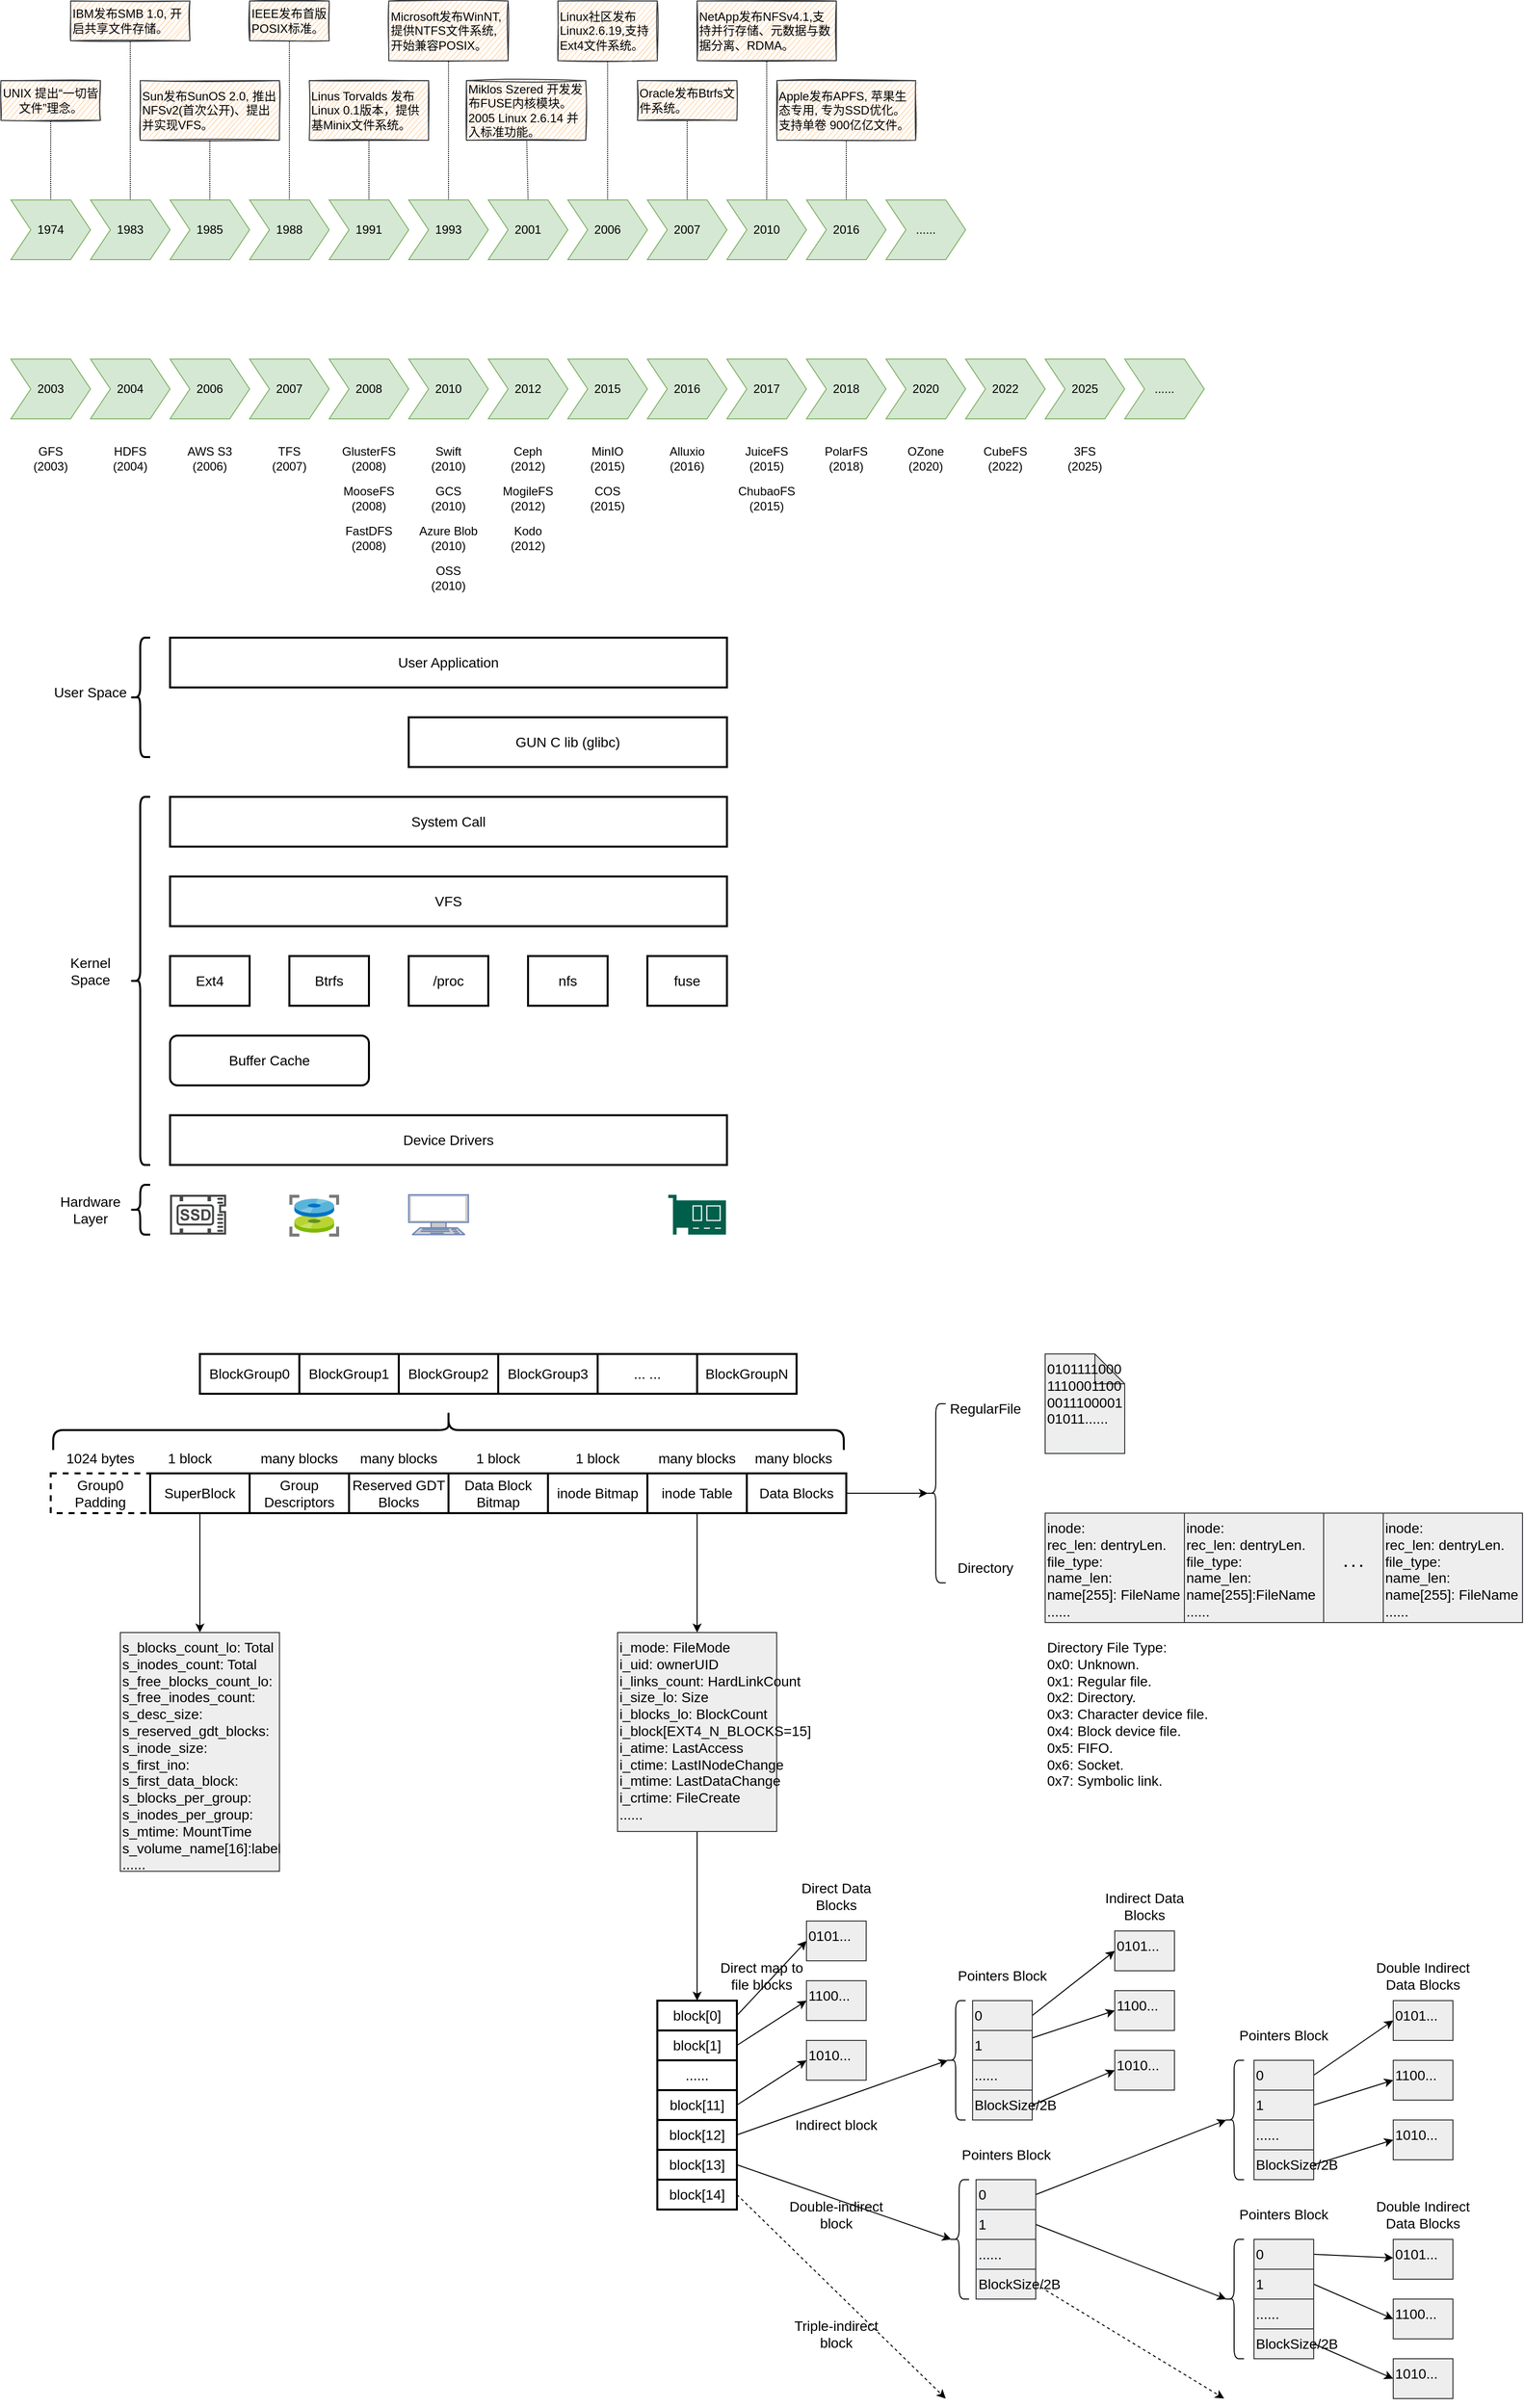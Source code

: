 <mxfile version="15.8.7" type="device"><diagram id="xLZwLdsmPBUu1lq8V1ux" name="Page-1"><mxGraphModel dx="1661" dy="1737" grid="1" gridSize="10" guides="1" tooltips="1" connect="1" arrows="1" fold="1" page="1" pageScale="1" pageWidth="827" pageHeight="1169" math="0" shadow="0"><root><mxCell id="0"/><mxCell id="1" parent="0"/><mxCell id="uOI6TBiiWPIxspWyjKTz-1" value="2003" style="shape=step;perimeter=stepPerimeter;whiteSpace=wrap;html=1;fixedSize=1;fillColor=#d5e8d4;strokeColor=#82b366;" vertex="1" parent="1"><mxGeometry y="280" width="80" height="60" as="geometry"/></mxCell><mxCell id="uOI6TBiiWPIxspWyjKTz-5" value="2004" style="shape=step;perimeter=stepPerimeter;whiteSpace=wrap;html=1;fixedSize=1;fillColor=#d5e8d4;strokeColor=#82b366;" vertex="1" parent="1"><mxGeometry x="80" y="280" width="80" height="60" as="geometry"/></mxCell><mxCell id="uOI6TBiiWPIxspWyjKTz-6" value="2007" style="shape=step;perimeter=stepPerimeter;whiteSpace=wrap;html=1;fixedSize=1;fillColor=#d5e8d4;strokeColor=#82b366;" vertex="1" parent="1"><mxGeometry x="240" y="280" width="80" height="60" as="geometry"/></mxCell><mxCell id="uOI6TBiiWPIxspWyjKTz-7" value="2008" style="shape=step;perimeter=stepPerimeter;whiteSpace=wrap;html=1;fixedSize=1;fillColor=#d5e8d4;strokeColor=#82b366;" vertex="1" parent="1"><mxGeometry x="320" y="280" width="80" height="60" as="geometry"/></mxCell><mxCell id="uOI6TBiiWPIxspWyjKTz-8" value="2010" style="shape=step;perimeter=stepPerimeter;whiteSpace=wrap;html=1;fixedSize=1;fillColor=#d5e8d4;strokeColor=#82b366;" vertex="1" parent="1"><mxGeometry x="400" y="280" width="80" height="60" as="geometry"/></mxCell><mxCell id="uOI6TBiiWPIxspWyjKTz-9" value="2012" style="shape=step;perimeter=stepPerimeter;whiteSpace=wrap;html=1;fixedSize=1;fillColor=#d5e8d4;strokeColor=#82b366;" vertex="1" parent="1"><mxGeometry x="480" y="280" width="80" height="60" as="geometry"/></mxCell><mxCell id="uOI6TBiiWPIxspWyjKTz-10" value="2015" style="shape=step;perimeter=stepPerimeter;whiteSpace=wrap;html=1;fixedSize=1;fillColor=#d5e8d4;strokeColor=#82b366;" vertex="1" parent="1"><mxGeometry x="560" y="280" width="80" height="60" as="geometry"/></mxCell><mxCell id="uOI6TBiiWPIxspWyjKTz-11" value="2017" style="shape=step;perimeter=stepPerimeter;whiteSpace=wrap;html=1;fixedSize=1;fillColor=#d5e8d4;strokeColor=#82b366;" vertex="1" parent="1"><mxGeometry x="720" y="280" width="80" height="60" as="geometry"/></mxCell><mxCell id="uOI6TBiiWPIxspWyjKTz-12" value="2018" style="shape=step;perimeter=stepPerimeter;whiteSpace=wrap;html=1;fixedSize=1;fillColor=#d5e8d4;strokeColor=#82b366;" vertex="1" parent="1"><mxGeometry x="800" y="280" width="80" height="60" as="geometry"/></mxCell><mxCell id="uOI6TBiiWPIxspWyjKTz-13" value="2020" style="shape=step;perimeter=stepPerimeter;whiteSpace=wrap;html=1;fixedSize=1;fillColor=#d5e8d4;strokeColor=#82b366;" vertex="1" parent="1"><mxGeometry x="880" y="280" width="80" height="60" as="geometry"/></mxCell><mxCell id="uOI6TBiiWPIxspWyjKTz-14" value="2025" style="shape=step;perimeter=stepPerimeter;whiteSpace=wrap;html=1;fixedSize=1;fillColor=#d5e8d4;strokeColor=#82b366;" vertex="1" parent="1"><mxGeometry x="1040" y="280" width="80" height="60" as="geometry"/></mxCell><mxCell id="uOI6TBiiWPIxspWyjKTz-17" value="GFS&lt;br&gt;(2003)" style="text;html=1;strokeColor=none;fillColor=none;align=center;verticalAlign=middle;whiteSpace=wrap;rounded=0;" vertex="1" parent="1"><mxGeometry y="360" width="80" height="40" as="geometry"/></mxCell><mxCell id="uOI6TBiiWPIxspWyjKTz-18" value="3FS&lt;br&gt;(2025)" style="text;html=1;strokeColor=none;fillColor=none;align=center;verticalAlign=middle;whiteSpace=wrap;rounded=0;" vertex="1" parent="1"><mxGeometry x="1040" y="360" width="80" height="40" as="geometry"/></mxCell><mxCell id="uOI6TBiiWPIxspWyjKTz-19" value="HDFS&lt;br&gt;(2004)" style="text;html=1;strokeColor=none;fillColor=none;align=center;verticalAlign=middle;whiteSpace=wrap;rounded=0;" vertex="1" parent="1"><mxGeometry x="80" y="360" width="80" height="40" as="geometry"/></mxCell><mxCell id="uOI6TBiiWPIxspWyjKTz-20" value="TFS&lt;br&gt;(2007)" style="text;html=1;strokeColor=none;fillColor=none;align=center;verticalAlign=middle;whiteSpace=wrap;rounded=0;" vertex="1" parent="1"><mxGeometry x="240" y="360" width="80" height="40" as="geometry"/></mxCell><mxCell id="uOI6TBiiWPIxspWyjKTz-21" value="GlusterFS&lt;br&gt;(2008)" style="text;html=1;strokeColor=none;fillColor=none;align=center;verticalAlign=middle;whiteSpace=wrap;rounded=0;" vertex="1" parent="1"><mxGeometry x="320" y="360" width="80" height="40" as="geometry"/></mxCell><mxCell id="uOI6TBiiWPIxspWyjKTz-22" value="MooseFS&lt;br&gt;(2008)" style="text;html=1;strokeColor=none;fillColor=none;align=center;verticalAlign=middle;whiteSpace=wrap;rounded=0;" vertex="1" parent="1"><mxGeometry x="320" y="400" width="80" height="40" as="geometry"/></mxCell><mxCell id="uOI6TBiiWPIxspWyjKTz-23" value="FastDFS&lt;br&gt;(2008)" style="text;html=1;strokeColor=none;fillColor=none;align=center;verticalAlign=middle;whiteSpace=wrap;rounded=0;" vertex="1" parent="1"><mxGeometry x="320" y="440" width="80" height="40" as="geometry"/></mxCell><mxCell id="uOI6TBiiWPIxspWyjKTz-24" value="Swift&lt;br&gt;(2010)" style="text;html=1;strokeColor=none;fillColor=none;align=center;verticalAlign=middle;whiteSpace=wrap;rounded=0;" vertex="1" parent="1"><mxGeometry x="400" y="360" width="80" height="40" as="geometry"/></mxCell><mxCell id="uOI6TBiiWPIxspWyjKTz-25" value="Ceph&lt;br&gt;(2012)" style="text;html=1;strokeColor=none;fillColor=none;align=center;verticalAlign=middle;whiteSpace=wrap;rounded=0;labelBackgroundColor=default;" vertex="1" parent="1"><mxGeometry x="480" y="360" width="80" height="40" as="geometry"/></mxCell><mxCell id="uOI6TBiiWPIxspWyjKTz-26" value="MogileFS&lt;br&gt;(2012)" style="text;html=1;strokeColor=none;fillColor=none;align=center;verticalAlign=middle;whiteSpace=wrap;rounded=0;" vertex="1" parent="1"><mxGeometry x="480" y="400" width="80" height="40" as="geometry"/></mxCell><mxCell id="uOI6TBiiWPIxspWyjKTz-27" value="MinIO&lt;br&gt;(2015)" style="text;html=1;strokeColor=none;fillColor=none;align=center;verticalAlign=middle;whiteSpace=wrap;rounded=0;" vertex="1" parent="1"><mxGeometry x="560" y="360" width="80" height="40" as="geometry"/></mxCell><mxCell id="uOI6TBiiWPIxspWyjKTz-28" value="JuiceFS&lt;br&gt;(2015)" style="text;html=1;strokeColor=none;fillColor=none;align=center;verticalAlign=middle;whiteSpace=wrap;rounded=0;" vertex="1" parent="1"><mxGeometry x="720" y="360" width="80" height="40" as="geometry"/></mxCell><mxCell id="uOI6TBiiWPIxspWyjKTz-29" value="ChubaoFS&lt;br&gt;(2015)" style="text;html=1;strokeColor=none;fillColor=none;align=center;verticalAlign=middle;whiteSpace=wrap;rounded=0;" vertex="1" parent="1"><mxGeometry x="720" y="400" width="80" height="40" as="geometry"/></mxCell><mxCell id="uOI6TBiiWPIxspWyjKTz-30" value="PolarFS&lt;br&gt;(2018)" style="text;html=1;strokeColor=none;fillColor=none;align=center;verticalAlign=middle;whiteSpace=wrap;rounded=0;" vertex="1" parent="1"><mxGeometry x="800" y="360" width="80" height="40" as="geometry"/></mxCell><mxCell id="uOI6TBiiWPIxspWyjKTz-31" value="OZone&lt;br&gt;(2020)" style="text;html=1;strokeColor=none;fillColor=none;align=center;verticalAlign=middle;whiteSpace=wrap;rounded=0;" vertex="1" parent="1"><mxGeometry x="880" y="360" width="80" height="40" as="geometry"/></mxCell><mxCell id="uOI6TBiiWPIxspWyjKTz-32" value="2006" style="shape=step;perimeter=stepPerimeter;whiteSpace=wrap;html=1;fixedSize=1;fillColor=#d5e8d4;strokeColor=#82b366;" vertex="1" parent="1"><mxGeometry x="160" y="280" width="80" height="60" as="geometry"/></mxCell><mxCell id="uOI6TBiiWPIxspWyjKTz-33" value="AWS S3&lt;br&gt;(2006)" style="text;html=1;strokeColor=none;fillColor=none;align=center;verticalAlign=middle;whiteSpace=wrap;rounded=0;" vertex="1" parent="1"><mxGeometry x="160" y="360" width="80" height="40" as="geometry"/></mxCell><mxCell id="uOI6TBiiWPIxspWyjKTz-34" value="GCS&lt;br&gt;(2010)" style="text;html=1;strokeColor=none;fillColor=none;align=center;verticalAlign=middle;whiteSpace=wrap;rounded=0;" vertex="1" parent="1"><mxGeometry x="400" y="400" width="80" height="40" as="geometry"/></mxCell><mxCell id="uOI6TBiiWPIxspWyjKTz-35" value="2016" style="shape=step;perimeter=stepPerimeter;whiteSpace=wrap;html=1;fixedSize=1;fillColor=#d5e8d4;strokeColor=#82b366;" vertex="1" parent="1"><mxGeometry x="640" y="280" width="80" height="60" as="geometry"/></mxCell><mxCell id="uOI6TBiiWPIxspWyjKTz-36" value="Alluxio&lt;br&gt;(2016)" style="text;html=1;strokeColor=none;fillColor=none;align=center;verticalAlign=middle;whiteSpace=wrap;rounded=0;" vertex="1" parent="1"><mxGeometry x="640" y="360" width="80" height="40" as="geometry"/></mxCell><mxCell id="uOI6TBiiWPIxspWyjKTz-37" value="Azure Blob&lt;br&gt;(2010)" style="text;html=1;strokeColor=none;fillColor=none;align=center;verticalAlign=middle;whiteSpace=wrap;rounded=0;" vertex="1" parent="1"><mxGeometry x="400" y="440" width="80" height="40" as="geometry"/></mxCell><mxCell id="uOI6TBiiWPIxspWyjKTz-38" value="COS&lt;br&gt;(2015)" style="text;html=1;strokeColor=none;fillColor=none;align=center;verticalAlign=middle;whiteSpace=wrap;rounded=0;" vertex="1" parent="1"><mxGeometry x="560" y="400" width="80" height="40" as="geometry"/></mxCell><mxCell id="uOI6TBiiWPIxspWyjKTz-39" value="Kodo&lt;br&gt;(2012)" style="text;html=1;strokeColor=none;fillColor=none;align=center;verticalAlign=middle;whiteSpace=wrap;rounded=0;labelBackgroundColor=default;" vertex="1" parent="1"><mxGeometry x="480" y="440" width="80" height="40" as="geometry"/></mxCell><mxCell id="uOI6TBiiWPIxspWyjKTz-248" style="edgeStyle=none;rounded=0;orthogonalLoop=1;jettySize=auto;html=1;exitX=0.5;exitY=0;exitDx=0;exitDy=0;entryX=0.5;entryY=1;entryDx=0;entryDy=0;dashed=1;dashPattern=1 1;fontSize=14;endArrow=none;endFill=0;" edge="1" parent="1" source="uOI6TBiiWPIxspWyjKTz-40" target="uOI6TBiiWPIxspWyjKTz-41"><mxGeometry relative="1" as="geometry"/></mxCell><mxCell id="uOI6TBiiWPIxspWyjKTz-40" value="1974" style="shape=step;perimeter=stepPerimeter;whiteSpace=wrap;html=1;fixedSize=1;fillColor=#d5e8d4;strokeColor=#82b366;" vertex="1" parent="1"><mxGeometry y="120" width="80" height="60" as="geometry"/></mxCell><mxCell id="uOI6TBiiWPIxspWyjKTz-41" value="UNIX 提出“一切皆文件”理念。" style="text;html=1;strokeColor=#36393d;fillColor=#ffcc99;align=center;verticalAlign=middle;whiteSpace=wrap;rounded=0;sketch=1;" vertex="1" parent="1"><mxGeometry x="-10" width="100" height="40" as="geometry"/></mxCell><mxCell id="uOI6TBiiWPIxspWyjKTz-253" style="edgeStyle=none;rounded=0;orthogonalLoop=1;jettySize=auto;html=1;exitX=0.5;exitY=0;exitDx=0;exitDy=0;entryX=0.5;entryY=1;entryDx=0;entryDy=0;dashed=1;dashPattern=1 1;fontSize=14;endArrow=none;endFill=0;" edge="1" parent="1" source="uOI6TBiiWPIxspWyjKTz-42" target="uOI6TBiiWPIxspWyjKTz-252"><mxGeometry relative="1" as="geometry"/></mxCell><mxCell id="uOI6TBiiWPIxspWyjKTz-42" value="1988" style="shape=step;perimeter=stepPerimeter;whiteSpace=wrap;html=1;fixedSize=1;fillColor=#d5e8d4;strokeColor=#82b366;" vertex="1" parent="1"><mxGeometry x="240" y="120" width="80" height="60" as="geometry"/></mxCell><mxCell id="uOI6TBiiWPIxspWyjKTz-255" style="edgeStyle=none;rounded=0;orthogonalLoop=1;jettySize=auto;html=1;exitX=0.5;exitY=0;exitDx=0;exitDy=0;entryX=0.5;entryY=1;entryDx=0;entryDy=0;dashed=1;dashPattern=1 1;fontSize=14;endArrow=none;endFill=0;" edge="1" parent="1" source="uOI6TBiiWPIxspWyjKTz-43" target="uOI6TBiiWPIxspWyjKTz-254"><mxGeometry relative="1" as="geometry"/></mxCell><mxCell id="uOI6TBiiWPIxspWyjKTz-43" value="1991" style="shape=step;perimeter=stepPerimeter;whiteSpace=wrap;html=1;fixedSize=1;fillColor=#d5e8d4;strokeColor=#82b366;" vertex="1" parent="1"><mxGeometry x="320" y="120" width="80" height="60" as="geometry"/></mxCell><mxCell id="uOI6TBiiWPIxspWyjKTz-47" value="OSS&lt;br&gt;(2010)" style="text;html=1;strokeColor=none;fillColor=none;align=center;verticalAlign=middle;whiteSpace=wrap;rounded=0;" vertex="1" parent="1"><mxGeometry x="400" y="480" width="80" height="40" as="geometry"/></mxCell><mxCell id="uOI6TBiiWPIxspWyjKTz-50" value="VFS" style="rounded=0;whiteSpace=wrap;html=1;labelBackgroundColor=none;strokeWidth=2;fontSize=14;" vertex="1" parent="1"><mxGeometry x="160" y="800" width="560" height="50" as="geometry"/></mxCell><mxCell id="uOI6TBiiWPIxspWyjKTz-51" value="&lt;div style=&quot;text-align: left; font-size: 14px;&quot;&gt;&lt;span style=&quot;font-size: 14px;&quot;&gt;Btrfs&lt;/span&gt;&lt;/div&gt;" style="rounded=0;whiteSpace=wrap;html=1;labelBackgroundColor=none;strokeWidth=2;fontSize=14;" vertex="1" parent="1"><mxGeometry x="280" y="880" width="80" height="50" as="geometry"/></mxCell><mxCell id="uOI6TBiiWPIxspWyjKTz-52" value="nfs" style="rounded=0;whiteSpace=wrap;html=1;labelBackgroundColor=none;strokeWidth=2;fontSize=14;" vertex="1" parent="1"><mxGeometry x="520" y="880" width="80" height="50" as="geometry"/></mxCell><mxCell id="uOI6TBiiWPIxspWyjKTz-53" value="/proc" style="rounded=0;whiteSpace=wrap;html=1;labelBackgroundColor=none;strokeWidth=2;fontSize=14;" vertex="1" parent="1"><mxGeometry x="400" y="880" width="80" height="50" as="geometry"/></mxCell><mxCell id="uOI6TBiiWPIxspWyjKTz-58" value="User Application" style="rounded=0;whiteSpace=wrap;html=1;labelBackgroundColor=none;strokeWidth=2;fontSize=14;" vertex="1" parent="1"><mxGeometry x="160" y="560" width="560" height="50" as="geometry"/></mxCell><mxCell id="uOI6TBiiWPIxspWyjKTz-59" value="GUN C lib (glibc)" style="rounded=0;whiteSpace=wrap;html=1;labelBackgroundColor=none;strokeWidth=2;fontSize=14;" vertex="1" parent="1"><mxGeometry x="400" y="640" width="320" height="50" as="geometry"/></mxCell><mxCell id="uOI6TBiiWPIxspWyjKTz-60" value="System Call" style="rounded=0;whiteSpace=wrap;html=1;labelBackgroundColor=none;strokeWidth=2;fontSize=14;" vertex="1" parent="1"><mxGeometry x="160" y="720" width="560" height="50" as="geometry"/></mxCell><mxCell id="uOI6TBiiWPIxspWyjKTz-61" value="Device Drivers" style="rounded=0;whiteSpace=wrap;html=1;labelBackgroundColor=none;strokeWidth=2;fontSize=14;" vertex="1" parent="1"><mxGeometry x="160" y="1040" width="560" height="50" as="geometry"/></mxCell><mxCell id="uOI6TBiiWPIxspWyjKTz-62" value="Buffer Cache" style="rounded=1;whiteSpace=wrap;html=1;labelBackgroundColor=none;strokeWidth=2;fontSize=14;" vertex="1" parent="1"><mxGeometry x="160" y="960" width="200" height="50" as="geometry"/></mxCell><mxCell id="uOI6TBiiWPIxspWyjKTz-63" value="&lt;div style=&quot;text-align: left; font-size: 14px;&quot;&gt;&lt;span style=&quot;font-size: 14px;&quot;&gt;Ext4&lt;/span&gt;&lt;/div&gt;" style="rounded=0;whiteSpace=wrap;html=1;labelBackgroundColor=none;strokeWidth=2;fontSize=14;" vertex="1" parent="1"><mxGeometry x="160" y="880" width="80" height="50" as="geometry"/></mxCell><mxCell id="uOI6TBiiWPIxspWyjKTz-65" value="" style="sketch=0;aspect=fixed;html=1;points=[];align=center;image;fontSize=14;image=img/lib/mscae/MD_snapshot.svg;labelBackgroundColor=none;fillColor=none;strokeWidth=2;" vertex="1" parent="1"><mxGeometry x="280" y="1120" width="50" height="42" as="geometry"/></mxCell><mxCell id="uOI6TBiiWPIxspWyjKTz-66" value="" style="sketch=0;pointerEvents=1;shadow=0;dashed=0;html=1;strokeColor=none;fillColor=#434445;aspect=fixed;labelPosition=center;verticalLabelPosition=bottom;verticalAlign=top;align=center;outlineConnect=0;shape=mxgraph.vvd.ssd;labelBackgroundColor=none;strokeWidth=2;fontSize=14;" vertex="1" parent="1"><mxGeometry x="160" y="1120" width="56.34" height="40" as="geometry"/></mxCell><mxCell id="uOI6TBiiWPIxspWyjKTz-67" value="" style="sketch=0;pointerEvents=1;shadow=0;dashed=0;html=1;strokeColor=none;fillColor=#005F4B;labelPosition=center;verticalLabelPosition=bottom;verticalAlign=top;align=center;outlineConnect=0;shape=mxgraph.veeam2.network_card;labelBackgroundColor=none;strokeWidth=2;fontSize=14;" vertex="1" parent="1"><mxGeometry x="661" y="1120" width="58" height="40" as="geometry"/></mxCell><mxCell id="uOI6TBiiWPIxspWyjKTz-68" value="" style="fontColor=#0066CC;verticalAlign=top;verticalLabelPosition=bottom;labelPosition=center;align=center;html=1;outlineConnect=0;fillColor=#CCCCCC;strokeColor=#6881B3;gradientColor=none;gradientDirection=north;strokeWidth=2;shape=mxgraph.networks.terminal;labelBackgroundColor=none;fontSize=14;" vertex="1" parent="1"><mxGeometry x="400" y="1120" width="60" height="40" as="geometry"/></mxCell><mxCell id="uOI6TBiiWPIxspWyjKTz-69" value="" style="shape=curlyBracket;whiteSpace=wrap;html=1;rounded=1;labelBackgroundColor=none;fillColor=none;size=0.5;strokeWidth=2;fontSize=14;" vertex="1" parent="1"><mxGeometry x="120" y="560" width="20" height="120" as="geometry"/></mxCell><mxCell id="uOI6TBiiWPIxspWyjKTz-70" value="" style="shape=curlyBracket;whiteSpace=wrap;html=1;rounded=1;labelBackgroundColor=none;fillColor=none;strokeWidth=2;fontSize=14;" vertex="1" parent="1"><mxGeometry x="120" y="720" width="20" height="370" as="geometry"/></mxCell><mxCell id="uOI6TBiiWPIxspWyjKTz-72" value="User Space" style="text;html=1;strokeColor=none;fillColor=none;align=center;verticalAlign=middle;whiteSpace=wrap;rounded=0;labelBackgroundColor=none;strokeWidth=2;fontSize=14;" vertex="1" parent="1"><mxGeometry x="40" y="600" width="80" height="30" as="geometry"/></mxCell><mxCell id="uOI6TBiiWPIxspWyjKTz-73" value="Kernel Space" style="text;html=1;strokeColor=none;fillColor=none;align=center;verticalAlign=middle;whiteSpace=wrap;rounded=0;labelBackgroundColor=none;strokeWidth=2;fontSize=14;" vertex="1" parent="1"><mxGeometry x="40" y="880" width="80" height="30" as="geometry"/></mxCell><mxCell id="uOI6TBiiWPIxspWyjKTz-76" value="" style="shape=curlyBracket;whiteSpace=wrap;html=1;rounded=1;labelBackgroundColor=none;fillColor=none;size=0.5;strokeWidth=2;fontSize=14;" vertex="1" parent="1"><mxGeometry x="120" y="1110" width="20" height="50" as="geometry"/></mxCell><mxCell id="uOI6TBiiWPIxspWyjKTz-77" value="Hardware Layer" style="text;html=1;strokeColor=none;fillColor=none;align=center;verticalAlign=middle;whiteSpace=wrap;rounded=0;labelBackgroundColor=none;strokeWidth=2;fontSize=14;" vertex="1" parent="1"><mxGeometry x="40" y="1120" width="80" height="30" as="geometry"/></mxCell><mxCell id="uOI6TBiiWPIxspWyjKTz-79" value="BlockGroup0" style="rounded=0;whiteSpace=wrap;html=1;labelBackgroundColor=none;fontSize=14;strokeWidth=2;" vertex="1" parent="1"><mxGeometry x="190" y="1280" width="100" height="40" as="geometry"/></mxCell><mxCell id="uOI6TBiiWPIxspWyjKTz-84" value="BlockGroup1" style="rounded=0;whiteSpace=wrap;html=1;labelBackgroundColor=none;fontSize=14;strokeWidth=2;" vertex="1" parent="1"><mxGeometry x="290" y="1280" width="100" height="40" as="geometry"/></mxCell><mxCell id="uOI6TBiiWPIxspWyjKTz-85" value="BlockGroup2" style="rounded=0;whiteSpace=wrap;html=1;labelBackgroundColor=none;fontSize=14;strokeWidth=2;" vertex="1" parent="1"><mxGeometry x="390" y="1280" width="100" height="40" as="geometry"/></mxCell><mxCell id="uOI6TBiiWPIxspWyjKTz-86" value="... ..." style="rounded=0;whiteSpace=wrap;html=1;labelBackgroundColor=none;fontSize=14;strokeWidth=2;" vertex="1" parent="1"><mxGeometry x="590" y="1280" width="100" height="40" as="geometry"/></mxCell><mxCell id="uOI6TBiiWPIxspWyjKTz-87" value="BlockGroupN" style="rounded=0;whiteSpace=wrap;html=1;labelBackgroundColor=none;fontSize=14;strokeWidth=2;" vertex="1" parent="1"><mxGeometry x="690" y="1280" width="100" height="40" as="geometry"/></mxCell><mxCell id="uOI6TBiiWPIxspWyjKTz-88" value="Group0 Padding" style="rounded=0;whiteSpace=wrap;html=1;labelBackgroundColor=none;fontSize=14;strokeWidth=2;dashed=1;" vertex="1" parent="1"><mxGeometry x="40" y="1400" width="100" height="40" as="geometry"/></mxCell><mxCell id="uOI6TBiiWPIxspWyjKTz-89" value="SuperBlock" style="rounded=0;whiteSpace=wrap;html=1;labelBackgroundColor=none;fontSize=14;strokeWidth=2;" vertex="1" parent="1"><mxGeometry x="140" y="1400" width="100" height="40" as="geometry"/></mxCell><mxCell id="uOI6TBiiWPIxspWyjKTz-90" value="Group Descriptors" style="rounded=0;whiteSpace=wrap;html=1;labelBackgroundColor=none;fontSize=14;strokeWidth=2;" vertex="1" parent="1"><mxGeometry x="240" y="1400" width="100" height="40" as="geometry"/></mxCell><mxCell id="uOI6TBiiWPIxspWyjKTz-91" value="Reserved GDT Blocks" style="rounded=0;whiteSpace=wrap;html=1;labelBackgroundColor=none;fontSize=14;strokeWidth=2;" vertex="1" parent="1"><mxGeometry x="340" y="1400" width="100" height="40" as="geometry"/></mxCell><mxCell id="uOI6TBiiWPIxspWyjKTz-92" value="Data Block Bitmap" style="rounded=0;whiteSpace=wrap;html=1;labelBackgroundColor=none;fontSize=14;strokeWidth=2;" vertex="1" parent="1"><mxGeometry x="440" y="1400" width="100" height="40" as="geometry"/></mxCell><mxCell id="uOI6TBiiWPIxspWyjKTz-120" style="edgeStyle=none;rounded=0;orthogonalLoop=1;jettySize=auto;html=1;exitX=0.5;exitY=1;exitDx=0;exitDy=0;fontSize=14;" edge="1" parent="1" source="uOI6TBiiWPIxspWyjKTz-94" target="uOI6TBiiWPIxspWyjKTz-119"><mxGeometry relative="1" as="geometry"/></mxCell><mxCell id="uOI6TBiiWPIxspWyjKTz-93" value="inode Bitmap" style="rounded=0;whiteSpace=wrap;html=1;labelBackgroundColor=none;fontSize=14;strokeWidth=2;" vertex="1" parent="1"><mxGeometry x="540" y="1400" width="100" height="40" as="geometry"/></mxCell><mxCell id="uOI6TBiiWPIxspWyjKTz-94" value="inode Table" style="rounded=0;whiteSpace=wrap;html=1;labelBackgroundColor=none;fontSize=14;strokeWidth=2;" vertex="1" parent="1"><mxGeometry x="640" y="1400" width="100" height="40" as="geometry"/></mxCell><mxCell id="uOI6TBiiWPIxspWyjKTz-231" style="edgeStyle=none;rounded=0;orthogonalLoop=1;jettySize=auto;html=1;exitX=1;exitY=0.5;exitDx=0;exitDy=0;entryX=0.1;entryY=0.5;entryDx=0;entryDy=0;entryPerimeter=0;fontSize=14;" edge="1" parent="1" source="uOI6TBiiWPIxspWyjKTz-95" target="uOI6TBiiWPIxspWyjKTz-226"><mxGeometry relative="1" as="geometry"/></mxCell><mxCell id="uOI6TBiiWPIxspWyjKTz-95" value="Data Blocks" style="rounded=0;whiteSpace=wrap;html=1;labelBackgroundColor=none;fontSize=14;strokeWidth=2;" vertex="1" parent="1"><mxGeometry x="740" y="1400" width="100" height="40" as="geometry"/></mxCell><mxCell id="uOI6TBiiWPIxspWyjKTz-106" value="1024 bytes" style="text;html=1;align=center;verticalAlign=middle;whiteSpace=wrap;rounded=0;dashed=1;labelBackgroundColor=none;fontSize=14;" vertex="1" parent="1"><mxGeometry x="50" y="1370" width="80" height="30" as="geometry"/></mxCell><mxCell id="uOI6TBiiWPIxspWyjKTz-118" style="rounded=0;orthogonalLoop=1;jettySize=auto;html=1;exitX=0.5;exitY=1;exitDx=0;exitDy=0;fontSize=14;" edge="1" parent="1" source="uOI6TBiiWPIxspWyjKTz-89" target="uOI6TBiiWPIxspWyjKTz-117"><mxGeometry relative="1" as="geometry"/></mxCell><mxCell id="uOI6TBiiWPIxspWyjKTz-107" value="1 block" style="text;html=1;align=center;verticalAlign=middle;whiteSpace=wrap;rounded=0;dashed=1;labelBackgroundColor=none;fontSize=14;" vertex="1" parent="1"><mxGeometry x="140" y="1370" width="80" height="30" as="geometry"/></mxCell><mxCell id="uOI6TBiiWPIxspWyjKTz-108" value="1 block" style="text;html=1;align=center;verticalAlign=middle;whiteSpace=wrap;rounded=0;dashed=1;labelBackgroundColor=none;fontSize=14;" vertex="1" parent="1"><mxGeometry x="450" y="1370" width="80" height="30" as="geometry"/></mxCell><mxCell id="uOI6TBiiWPIxspWyjKTz-109" value="RegularFile" style="text;html=1;align=center;verticalAlign=middle;whiteSpace=wrap;rounded=0;dashed=1;labelBackgroundColor=none;fontSize=14;" vertex="1" parent="1"><mxGeometry x="940" y="1320" width="80" height="30" as="geometry"/></mxCell><mxCell id="uOI6TBiiWPIxspWyjKTz-110" value="many blocks" style="text;html=1;align=center;verticalAlign=middle;whiteSpace=wrap;rounded=0;dashed=1;labelBackgroundColor=none;fontSize=14;" vertex="1" parent="1"><mxGeometry x="650" y="1370" width="80" height="30" as="geometry"/></mxCell><mxCell id="uOI6TBiiWPIxspWyjKTz-111" value="many blocks" style="text;html=1;align=center;verticalAlign=middle;whiteSpace=wrap;rounded=0;dashed=1;labelBackgroundColor=none;fontSize=14;" vertex="1" parent="1"><mxGeometry x="747" y="1370" width="80" height="30" as="geometry"/></mxCell><mxCell id="uOI6TBiiWPIxspWyjKTz-112" value="many blocks" style="text;html=1;align=center;verticalAlign=middle;whiteSpace=wrap;rounded=0;dashed=1;labelBackgroundColor=none;fontSize=14;" vertex="1" parent="1"><mxGeometry x="250" y="1370" width="80" height="30" as="geometry"/></mxCell><mxCell id="uOI6TBiiWPIxspWyjKTz-113" value="many blocks" style="text;html=1;align=center;verticalAlign=middle;whiteSpace=wrap;rounded=0;dashed=1;labelBackgroundColor=none;fontSize=14;" vertex="1" parent="1"><mxGeometry x="350" y="1370" width="80" height="30" as="geometry"/></mxCell><mxCell id="uOI6TBiiWPIxspWyjKTz-114" value="BlockGroup3" style="rounded=0;whiteSpace=wrap;html=1;labelBackgroundColor=none;fontSize=14;strokeWidth=2;" vertex="1" parent="1"><mxGeometry x="490" y="1280" width="100" height="40" as="geometry"/></mxCell><mxCell id="uOI6TBiiWPIxspWyjKTz-115" value="" style="shape=curlyBracket;whiteSpace=wrap;html=1;rounded=1;labelBackgroundColor=none;fontSize=14;strokeWidth=2;fillColor=none;rotation=90;size=0.5;" vertex="1" parent="1"><mxGeometry x="420" y="959" width="40" height="795" as="geometry"/></mxCell><mxCell id="uOI6TBiiWPIxspWyjKTz-117" value="&lt;div&gt;s_blocks_count_lo: Total&lt;/div&gt;&lt;div&gt;s_inodes_count: Total&lt;/div&gt;&lt;div&gt;s_free_blocks_count_lo:&lt;/div&gt;&lt;div&gt;s_free_inodes_count:&amp;nbsp;&lt;/div&gt;&lt;div&gt;s_desc_size:&lt;/div&gt;&lt;div&gt;s_reserved_gdt_blocks:&lt;/div&gt;&lt;div&gt;s_inode_size:&lt;/div&gt;&lt;div&gt;s_first_ino:&lt;/div&gt;&lt;div&gt;s_first_data_block:&lt;/div&gt;&lt;div&gt;s_blocks_per_group:&lt;/div&gt;&lt;div&gt;s_inodes_per_group:&lt;/div&gt;&lt;div&gt;s_mtime: MountTime&lt;/div&gt;&lt;div&gt;s_volume_name[16]:label&lt;/div&gt;&lt;div&gt;......&lt;/div&gt;" style="rounded=0;whiteSpace=wrap;html=1;labelBackgroundColor=none;fontSize=14;strokeWidth=1;fillColor=#eeeeee;strokeColor=#36393d;align=left;verticalAlign=top;" vertex="1" parent="1"><mxGeometry x="110" y="1560" width="160" height="240" as="geometry"/></mxCell><mxCell id="uOI6TBiiWPIxspWyjKTz-221" style="edgeStyle=none;rounded=0;orthogonalLoop=1;jettySize=auto;html=1;exitX=0.5;exitY=1;exitDx=0;exitDy=0;fontSize=14;" edge="1" parent="1" source="uOI6TBiiWPIxspWyjKTz-119" target="uOI6TBiiWPIxspWyjKTz-121"><mxGeometry relative="1" as="geometry"/></mxCell><mxCell id="uOI6TBiiWPIxspWyjKTz-119" value="&lt;div&gt;i_mode: FileMode&lt;/div&gt;&lt;div&gt;i_uid: ownerUID&lt;/div&gt;&lt;div&gt;i_links_count: HardLinkCount&lt;/div&gt;&lt;div&gt;i_size_lo: Size&lt;/div&gt;&lt;div&gt;i_blocks_lo: BlockCount&lt;/div&gt;&lt;div&gt;i_block[EXT4_N_BLOCKS=15]&lt;/div&gt;&lt;div&gt;i_atime: LastAccess&lt;/div&gt;&lt;div&gt;i_ctime: LastINodeChange&lt;/div&gt;&lt;div&gt;i_mtime: LastDataChange&lt;/div&gt;&lt;div&gt;i_crtime: FileCreate&lt;/div&gt;&lt;div&gt;......&lt;/div&gt;" style="rounded=0;whiteSpace=wrap;html=1;labelBackgroundColor=none;fontSize=14;strokeWidth=1;fillColor=#eeeeee;strokeColor=#36393d;align=left;verticalAlign=top;" vertex="1" parent="1"><mxGeometry x="610" y="1560" width="160" height="200" as="geometry"/></mxCell><mxCell id="uOI6TBiiWPIxspWyjKTz-141" style="edgeStyle=none;rounded=0;orthogonalLoop=1;jettySize=auto;html=1;exitX=1;exitY=0.5;exitDx=0;exitDy=0;fontSize=14;entryX=0;entryY=0.5;entryDx=0;entryDy=0;" edge="1" parent="1" source="uOI6TBiiWPIxspWyjKTz-121" target="uOI6TBiiWPIxspWyjKTz-126"><mxGeometry relative="1" as="geometry"/></mxCell><mxCell id="uOI6TBiiWPIxspWyjKTz-121" value="block[0]" style="rounded=0;whiteSpace=wrap;html=1;labelBackgroundColor=none;fontSize=14;strokeWidth=2;" vertex="1" parent="1"><mxGeometry x="650" y="1930" width="80" height="30" as="geometry"/></mxCell><mxCell id="uOI6TBiiWPIxspWyjKTz-140" style="edgeStyle=none;rounded=0;orthogonalLoop=1;jettySize=auto;html=1;exitX=1;exitY=0.5;exitDx=0;exitDy=0;fontSize=14;entryX=0;entryY=0.5;entryDx=0;entryDy=0;" edge="1" parent="1" source="uOI6TBiiWPIxspWyjKTz-122" target="uOI6TBiiWPIxspWyjKTz-127"><mxGeometry relative="1" as="geometry"/></mxCell><mxCell id="uOI6TBiiWPIxspWyjKTz-122" value="block[1]" style="rounded=0;whiteSpace=wrap;html=1;labelBackgroundColor=none;fontSize=14;strokeWidth=2;" vertex="1" parent="1"><mxGeometry x="650" y="1960" width="80" height="30" as="geometry"/></mxCell><mxCell id="uOI6TBiiWPIxspWyjKTz-126" value="0101..." style="rounded=0;whiteSpace=wrap;html=1;labelBackgroundColor=none;fontSize=14;strokeWidth=1;fillColor=#eeeeee;strokeColor=#36393d;align=left;verticalAlign=top;" vertex="1" parent="1"><mxGeometry x="800" y="1850" width="60" height="40" as="geometry"/></mxCell><mxCell id="uOI6TBiiWPIxspWyjKTz-127" value="1100..." style="rounded=0;whiteSpace=wrap;html=1;labelBackgroundColor=none;fontSize=14;strokeWidth=1;fillColor=#eeeeee;strokeColor=#36393d;align=left;verticalAlign=top;" vertex="1" parent="1"><mxGeometry x="800" y="1910" width="60" height="40" as="geometry"/></mxCell><mxCell id="uOI6TBiiWPIxspWyjKTz-129" value="......" style="rounded=0;whiteSpace=wrap;html=1;labelBackgroundColor=none;fontSize=14;strokeWidth=2;" vertex="1" parent="1"><mxGeometry x="650" y="1990" width="80" height="30" as="geometry"/></mxCell><mxCell id="uOI6TBiiWPIxspWyjKTz-139" style="edgeStyle=none;rounded=0;orthogonalLoop=1;jettySize=auto;html=1;exitX=1;exitY=0.5;exitDx=0;exitDy=0;fontSize=14;entryX=0;entryY=0.5;entryDx=0;entryDy=0;" edge="1" parent="1" source="uOI6TBiiWPIxspWyjKTz-130" target="uOI6TBiiWPIxspWyjKTz-134"><mxGeometry relative="1" as="geometry"/></mxCell><mxCell id="uOI6TBiiWPIxspWyjKTz-130" value="block[11]" style="rounded=0;whiteSpace=wrap;html=1;labelBackgroundColor=none;fontSize=14;strokeWidth=2;" vertex="1" parent="1"><mxGeometry x="650" y="2020" width="80" height="30" as="geometry"/></mxCell><mxCell id="uOI6TBiiWPIxspWyjKTz-163" style="edgeStyle=none;rounded=0;orthogonalLoop=1;jettySize=auto;html=1;exitX=1;exitY=0.5;exitDx=0;exitDy=0;entryX=0.1;entryY=0.5;entryDx=0;entryDy=0;entryPerimeter=0;fontSize=14;" edge="1" parent="1" source="uOI6TBiiWPIxspWyjKTz-131" target="uOI6TBiiWPIxspWyjKTz-162"><mxGeometry relative="1" as="geometry"/></mxCell><mxCell id="uOI6TBiiWPIxspWyjKTz-131" value="block[12]" style="rounded=0;whiteSpace=wrap;html=1;labelBackgroundColor=none;fontSize=14;strokeWidth=2;" vertex="1" parent="1"><mxGeometry x="650" y="2050" width="80" height="30" as="geometry"/></mxCell><mxCell id="uOI6TBiiWPIxspWyjKTz-171" style="edgeStyle=none;rounded=0;orthogonalLoop=1;jettySize=auto;html=1;exitX=1;exitY=0.5;exitDx=0;exitDy=0;entryX=0.1;entryY=0.5;entryDx=0;entryDy=0;entryPerimeter=0;fontSize=14;" edge="1" parent="1" source="uOI6TBiiWPIxspWyjKTz-132" target="uOI6TBiiWPIxspWyjKTz-190"><mxGeometry relative="1" as="geometry"><mxPoint x="942" y="2205" as="targetPoint"/></mxGeometry></mxCell><mxCell id="uOI6TBiiWPIxspWyjKTz-132" value="block[13]" style="rounded=0;whiteSpace=wrap;html=1;labelBackgroundColor=none;fontSize=14;strokeWidth=2;" vertex="1" parent="1"><mxGeometry x="650" y="2080" width="80" height="30" as="geometry"/></mxCell><mxCell id="uOI6TBiiWPIxspWyjKTz-219" style="edgeStyle=none;rounded=0;orthogonalLoop=1;jettySize=auto;html=1;exitX=1;exitY=0.5;exitDx=0;exitDy=0;fontSize=14;dashed=1;" edge="1" parent="1" source="uOI6TBiiWPIxspWyjKTz-133"><mxGeometry relative="1" as="geometry"><mxPoint x="940" y="2330" as="targetPoint"/></mxGeometry></mxCell><mxCell id="uOI6TBiiWPIxspWyjKTz-133" value="block[14]" style="rounded=0;whiteSpace=wrap;html=1;labelBackgroundColor=none;fontSize=14;strokeWidth=2;" vertex="1" parent="1"><mxGeometry x="650" y="2110" width="80" height="30" as="geometry"/></mxCell><mxCell id="uOI6TBiiWPIxspWyjKTz-134" value="1010..." style="rounded=0;whiteSpace=wrap;html=1;labelBackgroundColor=none;fontSize=14;strokeWidth=1;fillColor=#eeeeee;strokeColor=#36393d;align=left;verticalAlign=top;" vertex="1" parent="1"><mxGeometry x="800" y="1970" width="60" height="40" as="geometry"/></mxCell><mxCell id="uOI6TBiiWPIxspWyjKTz-136" value="0101111000&lt;br&gt;1110001100&lt;br&gt;0011100001&lt;br&gt;01011......" style="shape=note;whiteSpace=wrap;html=1;backgroundOutline=1;darkOpacity=0.05;labelBackgroundColor=none;fontSize=14;strokeWidth=1;fillColor=#eeeeee;strokeColor=#36393d;align=left;verticalAlign=top;" vertex="1" parent="1"><mxGeometry x="1040" y="1280" width="80" height="100" as="geometry"/></mxCell><mxCell id="uOI6TBiiWPIxspWyjKTz-138" value="Directory" style="text;html=1;align=center;verticalAlign=middle;whiteSpace=wrap;rounded=0;dashed=1;labelBackgroundColor=none;fontSize=14;" vertex="1" parent="1"><mxGeometry x="940" y="1480" width="80" height="30" as="geometry"/></mxCell><mxCell id="uOI6TBiiWPIxspWyjKTz-143" value="Direct Data Blocks" style="text;html=1;align=center;verticalAlign=middle;whiteSpace=wrap;rounded=0;dashed=1;labelBackgroundColor=none;fontSize=14;" vertex="1" parent="1"><mxGeometry x="780" y="1810" width="100" height="30" as="geometry"/></mxCell><mxCell id="uOI6TBiiWPIxspWyjKTz-156" style="edgeStyle=none;rounded=0;orthogonalLoop=1;jettySize=auto;html=1;exitX=1;exitY=0.5;exitDx=0;exitDy=0;entryX=0;entryY=0.5;entryDx=0;entryDy=0;fontSize=14;" edge="1" parent="1" source="uOI6TBiiWPIxspWyjKTz-146" target="uOI6TBiiWPIxspWyjKTz-152"><mxGeometry relative="1" as="geometry"/></mxCell><mxCell id="uOI6TBiiWPIxspWyjKTz-146" value="0" style="rounded=0;whiteSpace=wrap;html=1;labelBackgroundColor=none;fontSize=14;strokeWidth=1;fillColor=#eeeeee;strokeColor=#36393d;align=left;verticalAlign=top;" vertex="1" parent="1"><mxGeometry x="967" y="1930" width="60" height="30" as="geometry"/></mxCell><mxCell id="uOI6TBiiWPIxspWyjKTz-157" style="edgeStyle=none;rounded=0;orthogonalLoop=1;jettySize=auto;html=1;exitX=1;exitY=0.25;exitDx=0;exitDy=0;entryX=0;entryY=0.5;entryDx=0;entryDy=0;fontSize=14;" edge="1" parent="1" source="uOI6TBiiWPIxspWyjKTz-147" target="uOI6TBiiWPIxspWyjKTz-153"><mxGeometry relative="1" as="geometry"/></mxCell><mxCell id="uOI6TBiiWPIxspWyjKTz-147" value="1" style="rounded=0;whiteSpace=wrap;html=1;labelBackgroundColor=none;fontSize=14;strokeWidth=1;fillColor=#eeeeee;strokeColor=#36393d;align=left;verticalAlign=top;" vertex="1" parent="1"><mxGeometry x="967" y="1960" width="60" height="30" as="geometry"/></mxCell><mxCell id="uOI6TBiiWPIxspWyjKTz-148" value="......" style="rounded=0;whiteSpace=wrap;html=1;labelBackgroundColor=none;fontSize=14;strokeWidth=1;fillColor=#eeeeee;strokeColor=#36393d;align=left;verticalAlign=top;" vertex="1" parent="1"><mxGeometry x="967" y="1990" width="60" height="30" as="geometry"/></mxCell><mxCell id="uOI6TBiiWPIxspWyjKTz-179" style="edgeStyle=none;rounded=0;orthogonalLoop=1;jettySize=auto;html=1;entryX=0;entryY=0.5;entryDx=0;entryDy=0;fontSize=14;exitX=1;exitY=0.5;exitDx=0;exitDy=0;" edge="1" parent="1" source="uOI6TBiiWPIxspWyjKTz-150" target="uOI6TBiiWPIxspWyjKTz-154"><mxGeometry relative="1" as="geometry"><mxPoint x="1030" y="1995" as="sourcePoint"/></mxGeometry></mxCell><mxCell id="uOI6TBiiWPIxspWyjKTz-150" value="BlockSize/2B" style="rounded=0;whiteSpace=wrap;html=1;labelBackgroundColor=none;fontSize=14;strokeWidth=1;fillColor=#eeeeee;strokeColor=#36393d;align=left;verticalAlign=top;" vertex="1" parent="1"><mxGeometry x="967" y="2020" width="60" height="30" as="geometry"/></mxCell><mxCell id="uOI6TBiiWPIxspWyjKTz-151" value="Pointers Block" style="text;html=1;align=center;verticalAlign=middle;whiteSpace=wrap;rounded=0;dashed=1;labelBackgroundColor=none;fontSize=14;" vertex="1" parent="1"><mxGeometry x="947" y="1890" width="100" height="30" as="geometry"/></mxCell><mxCell id="uOI6TBiiWPIxspWyjKTz-152" value="0101..." style="rounded=0;whiteSpace=wrap;html=1;labelBackgroundColor=none;fontSize=14;strokeWidth=1;fillColor=#eeeeee;strokeColor=#36393d;align=left;verticalAlign=top;" vertex="1" parent="1"><mxGeometry x="1110" y="1860" width="60" height="40" as="geometry"/></mxCell><mxCell id="uOI6TBiiWPIxspWyjKTz-153" value="1100..." style="rounded=0;whiteSpace=wrap;html=1;labelBackgroundColor=none;fontSize=14;strokeWidth=1;fillColor=#eeeeee;strokeColor=#36393d;align=left;verticalAlign=top;" vertex="1" parent="1"><mxGeometry x="1110" y="1920" width="60" height="40" as="geometry"/></mxCell><mxCell id="uOI6TBiiWPIxspWyjKTz-154" value="1010..." style="rounded=0;whiteSpace=wrap;html=1;labelBackgroundColor=none;fontSize=14;strokeWidth=1;fillColor=#eeeeee;strokeColor=#36393d;align=left;verticalAlign=top;" vertex="1" parent="1"><mxGeometry x="1110" y="1980" width="60" height="40" as="geometry"/></mxCell><mxCell id="uOI6TBiiWPIxspWyjKTz-155" value="Indirect Data Blocks" style="text;html=1;align=center;verticalAlign=middle;whiteSpace=wrap;rounded=0;dashed=1;labelBackgroundColor=none;fontSize=14;" vertex="1" parent="1"><mxGeometry x="1090" y="1820" width="100" height="30" as="geometry"/></mxCell><mxCell id="uOI6TBiiWPIxspWyjKTz-162" value="" style="shape=curlyBracket;whiteSpace=wrap;html=1;rounded=1;labelBackgroundColor=none;fontSize=14;strokeWidth=1;fillColor=none;" vertex="1" parent="1"><mxGeometry x="940" y="1930" width="20" height="120" as="geometry"/></mxCell><mxCell id="uOI6TBiiWPIxspWyjKTz-197" style="edgeStyle=none;rounded=0;orthogonalLoop=1;jettySize=auto;html=1;exitX=1;exitY=0.5;exitDx=0;exitDy=0;entryX=0.1;entryY=0.5;entryDx=0;entryDy=0;entryPerimeter=0;fontSize=14;" edge="1" parent="1" source="uOI6TBiiWPIxspWyjKTz-185" target="uOI6TBiiWPIxspWyjKTz-196"><mxGeometry relative="1" as="geometry"/></mxCell><mxCell id="uOI6TBiiWPIxspWyjKTz-185" value="0" style="rounded=0;whiteSpace=wrap;html=1;labelBackgroundColor=none;fontSize=14;strokeWidth=1;fillColor=#eeeeee;strokeColor=#36393d;align=left;verticalAlign=top;" vertex="1" parent="1"><mxGeometry x="970.5" y="2110" width="60" height="30" as="geometry"/></mxCell><mxCell id="uOI6TBiiWPIxspWyjKTz-204" style="edgeStyle=none;rounded=0;orthogonalLoop=1;jettySize=auto;html=1;exitX=1;exitY=0.5;exitDx=0;exitDy=0;entryX=0.1;entryY=0.5;entryDx=0;entryDy=0;entryPerimeter=0;fontSize=14;" edge="1" parent="1" source="uOI6TBiiWPIxspWyjKTz-186" target="uOI6TBiiWPIxspWyjKTz-203"><mxGeometry relative="1" as="geometry"/></mxCell><mxCell id="uOI6TBiiWPIxspWyjKTz-186" value="1" style="rounded=0;whiteSpace=wrap;html=1;labelBackgroundColor=none;fontSize=14;strokeWidth=1;fillColor=#eeeeee;strokeColor=#36393d;align=left;verticalAlign=top;" vertex="1" parent="1"><mxGeometry x="970.5" y="2140" width="60" height="30" as="geometry"/></mxCell><mxCell id="uOI6TBiiWPIxspWyjKTz-187" value="......" style="rounded=0;whiteSpace=wrap;html=1;labelBackgroundColor=none;fontSize=14;strokeWidth=1;fillColor=#eeeeee;strokeColor=#36393d;align=left;verticalAlign=top;" vertex="1" parent="1"><mxGeometry x="970.5" y="2170" width="60" height="30" as="geometry"/></mxCell><mxCell id="uOI6TBiiWPIxspWyjKTz-220" style="edgeStyle=none;rounded=0;orthogonalLoop=1;jettySize=auto;html=1;exitX=1;exitY=0.5;exitDx=0;exitDy=0;fontSize=14;dashed=1;" edge="1" parent="1" source="uOI6TBiiWPIxspWyjKTz-188"><mxGeometry relative="1" as="geometry"><mxPoint x="1220.0" y="2330" as="targetPoint"/></mxGeometry></mxCell><mxCell id="uOI6TBiiWPIxspWyjKTz-188" value="BlockSize/2B" style="rounded=0;whiteSpace=wrap;html=1;labelBackgroundColor=none;fontSize=14;strokeWidth=1;fillColor=#eeeeee;strokeColor=#36393d;align=left;verticalAlign=top;" vertex="1" parent="1"><mxGeometry x="970.5" y="2200" width="60" height="30" as="geometry"/></mxCell><mxCell id="uOI6TBiiWPIxspWyjKTz-189" value="Pointers Block" style="text;html=1;align=center;verticalAlign=middle;whiteSpace=wrap;rounded=0;dashed=1;labelBackgroundColor=none;fontSize=14;" vertex="1" parent="1"><mxGeometry x="950.5" y="2070" width="100" height="30" as="geometry"/></mxCell><mxCell id="uOI6TBiiWPIxspWyjKTz-190" value="" style="shape=curlyBracket;whiteSpace=wrap;html=1;rounded=1;labelBackgroundColor=none;fontSize=14;strokeWidth=1;fillColor=none;" vertex="1" parent="1"><mxGeometry x="943.5" y="2110" width="20" height="120" as="geometry"/></mxCell><mxCell id="uOI6TBiiWPIxspWyjKTz-213" style="edgeStyle=none;rounded=0;orthogonalLoop=1;jettySize=auto;html=1;exitX=1;exitY=0.5;exitDx=0;exitDy=0;entryX=0;entryY=0.5;entryDx=0;entryDy=0;fontSize=14;" edge="1" parent="1" source="uOI6TBiiWPIxspWyjKTz-191" target="uOI6TBiiWPIxspWyjKTz-205"><mxGeometry relative="1" as="geometry"/></mxCell><mxCell id="uOI6TBiiWPIxspWyjKTz-191" value="0" style="rounded=0;whiteSpace=wrap;html=1;labelBackgroundColor=none;fontSize=14;strokeWidth=1;fillColor=#eeeeee;strokeColor=#36393d;align=left;verticalAlign=top;" vertex="1" parent="1"><mxGeometry x="1250" y="1990" width="60" height="30" as="geometry"/></mxCell><mxCell id="uOI6TBiiWPIxspWyjKTz-214" style="edgeStyle=none;rounded=0;orthogonalLoop=1;jettySize=auto;html=1;exitX=1;exitY=0.5;exitDx=0;exitDy=0;entryX=0;entryY=0.5;entryDx=0;entryDy=0;fontSize=14;" edge="1" parent="1" source="uOI6TBiiWPIxspWyjKTz-192" target="uOI6TBiiWPIxspWyjKTz-206"><mxGeometry relative="1" as="geometry"/></mxCell><mxCell id="uOI6TBiiWPIxspWyjKTz-192" value="1" style="rounded=0;whiteSpace=wrap;html=1;labelBackgroundColor=none;fontSize=14;strokeWidth=1;fillColor=#eeeeee;strokeColor=#36393d;align=left;verticalAlign=top;" vertex="1" parent="1"><mxGeometry x="1250" y="2020" width="60" height="30" as="geometry"/></mxCell><mxCell id="uOI6TBiiWPIxspWyjKTz-193" value="......" style="rounded=0;whiteSpace=wrap;html=1;labelBackgroundColor=none;fontSize=14;strokeWidth=1;fillColor=#eeeeee;strokeColor=#36393d;align=left;verticalAlign=top;" vertex="1" parent="1"><mxGeometry x="1250" y="2050" width="60" height="30" as="geometry"/></mxCell><mxCell id="uOI6TBiiWPIxspWyjKTz-215" style="edgeStyle=none;rounded=0;orthogonalLoop=1;jettySize=auto;html=1;exitX=1;exitY=0.5;exitDx=0;exitDy=0;entryX=0;entryY=0.5;entryDx=0;entryDy=0;fontSize=14;" edge="1" parent="1" source="uOI6TBiiWPIxspWyjKTz-194" target="uOI6TBiiWPIxspWyjKTz-207"><mxGeometry relative="1" as="geometry"/></mxCell><mxCell id="uOI6TBiiWPIxspWyjKTz-194" value="BlockSize/2B" style="rounded=0;whiteSpace=wrap;html=1;labelBackgroundColor=none;fontSize=14;strokeWidth=1;fillColor=#eeeeee;strokeColor=#36393d;align=left;verticalAlign=top;" vertex="1" parent="1"><mxGeometry x="1250" y="2080" width="60" height="30" as="geometry"/></mxCell><mxCell id="uOI6TBiiWPIxspWyjKTz-195" value="Pointers Block" style="text;html=1;align=center;verticalAlign=middle;whiteSpace=wrap;rounded=0;dashed=1;labelBackgroundColor=none;fontSize=14;" vertex="1" parent="1"><mxGeometry x="1230" y="1950" width="100" height="30" as="geometry"/></mxCell><mxCell id="uOI6TBiiWPIxspWyjKTz-196" value="" style="shape=curlyBracket;whiteSpace=wrap;html=1;rounded=1;labelBackgroundColor=none;fontSize=14;strokeWidth=1;fillColor=none;" vertex="1" parent="1"><mxGeometry x="1220" y="1990" width="20" height="120" as="geometry"/></mxCell><mxCell id="uOI6TBiiWPIxspWyjKTz-216" style="edgeStyle=none;rounded=0;orthogonalLoop=1;jettySize=auto;html=1;exitX=1;exitY=0.5;exitDx=0;exitDy=0;fontSize=14;" edge="1" parent="1" source="uOI6TBiiWPIxspWyjKTz-198" target="uOI6TBiiWPIxspWyjKTz-209"><mxGeometry relative="1" as="geometry"/></mxCell><mxCell id="uOI6TBiiWPIxspWyjKTz-198" value="0" style="rounded=0;whiteSpace=wrap;html=1;labelBackgroundColor=none;fontSize=14;strokeWidth=1;fillColor=#eeeeee;strokeColor=#36393d;align=left;verticalAlign=top;" vertex="1" parent="1"><mxGeometry x="1250" y="2170" width="60" height="30" as="geometry"/></mxCell><mxCell id="uOI6TBiiWPIxspWyjKTz-217" style="edgeStyle=none;rounded=0;orthogonalLoop=1;jettySize=auto;html=1;exitX=1;exitY=0.5;exitDx=0;exitDy=0;entryX=0;entryY=0.5;entryDx=0;entryDy=0;fontSize=14;" edge="1" parent="1" source="uOI6TBiiWPIxspWyjKTz-199" target="uOI6TBiiWPIxspWyjKTz-210"><mxGeometry relative="1" as="geometry"/></mxCell><mxCell id="uOI6TBiiWPIxspWyjKTz-199" value="1" style="rounded=0;whiteSpace=wrap;html=1;labelBackgroundColor=none;fontSize=14;strokeWidth=1;fillColor=#eeeeee;strokeColor=#36393d;align=left;verticalAlign=top;" vertex="1" parent="1"><mxGeometry x="1250" y="2200" width="60" height="30" as="geometry"/></mxCell><mxCell id="uOI6TBiiWPIxspWyjKTz-200" value="......" style="rounded=0;whiteSpace=wrap;html=1;labelBackgroundColor=none;fontSize=14;strokeWidth=1;fillColor=#eeeeee;strokeColor=#36393d;align=left;verticalAlign=top;" vertex="1" parent="1"><mxGeometry x="1250" y="2230" width="60" height="30" as="geometry"/></mxCell><mxCell id="uOI6TBiiWPIxspWyjKTz-218" style="edgeStyle=none;rounded=0;orthogonalLoop=1;jettySize=auto;html=1;exitX=1;exitY=0.5;exitDx=0;exitDy=0;entryX=0;entryY=0.5;entryDx=0;entryDy=0;fontSize=14;" edge="1" parent="1" source="uOI6TBiiWPIxspWyjKTz-201" target="uOI6TBiiWPIxspWyjKTz-211"><mxGeometry relative="1" as="geometry"/></mxCell><mxCell id="uOI6TBiiWPIxspWyjKTz-201" value="BlockSize/2B" style="rounded=0;whiteSpace=wrap;html=1;labelBackgroundColor=none;fontSize=14;strokeWidth=1;fillColor=#eeeeee;strokeColor=#36393d;align=left;verticalAlign=top;" vertex="1" parent="1"><mxGeometry x="1250" y="2260" width="60" height="30" as="geometry"/></mxCell><mxCell id="uOI6TBiiWPIxspWyjKTz-202" value="Pointers Block" style="text;html=1;align=center;verticalAlign=middle;whiteSpace=wrap;rounded=0;dashed=1;labelBackgroundColor=none;fontSize=14;" vertex="1" parent="1"><mxGeometry x="1230" y="2130" width="100" height="30" as="geometry"/></mxCell><mxCell id="uOI6TBiiWPIxspWyjKTz-203" value="" style="shape=curlyBracket;whiteSpace=wrap;html=1;rounded=1;labelBackgroundColor=none;fontSize=14;strokeWidth=1;fillColor=none;" vertex="1" parent="1"><mxGeometry x="1220" y="2170" width="20" height="120" as="geometry"/></mxCell><mxCell id="uOI6TBiiWPIxspWyjKTz-205" value="0101..." style="rounded=0;whiteSpace=wrap;html=1;labelBackgroundColor=none;fontSize=14;strokeWidth=1;fillColor=#eeeeee;strokeColor=#36393d;align=left;verticalAlign=top;" vertex="1" parent="1"><mxGeometry x="1390" y="1930" width="60" height="40" as="geometry"/></mxCell><mxCell id="uOI6TBiiWPIxspWyjKTz-206" value="1100..." style="rounded=0;whiteSpace=wrap;html=1;labelBackgroundColor=none;fontSize=14;strokeWidth=1;fillColor=#eeeeee;strokeColor=#36393d;align=left;verticalAlign=top;" vertex="1" parent="1"><mxGeometry x="1390" y="1990" width="60" height="40" as="geometry"/></mxCell><mxCell id="uOI6TBiiWPIxspWyjKTz-207" value="1010..." style="rounded=0;whiteSpace=wrap;html=1;labelBackgroundColor=none;fontSize=14;strokeWidth=1;fillColor=#eeeeee;strokeColor=#36393d;align=left;verticalAlign=top;" vertex="1" parent="1"><mxGeometry x="1390" y="2050" width="60" height="40" as="geometry"/></mxCell><mxCell id="uOI6TBiiWPIxspWyjKTz-208" value="Double Indirect Data Blocks" style="text;html=1;align=center;verticalAlign=middle;whiteSpace=wrap;rounded=0;dashed=1;labelBackgroundColor=none;fontSize=14;" vertex="1" parent="1"><mxGeometry x="1370" y="1890" width="100" height="30" as="geometry"/></mxCell><mxCell id="uOI6TBiiWPIxspWyjKTz-209" value="0101..." style="rounded=0;whiteSpace=wrap;html=1;labelBackgroundColor=none;fontSize=14;strokeWidth=1;fillColor=#eeeeee;strokeColor=#36393d;align=left;verticalAlign=top;" vertex="1" parent="1"><mxGeometry x="1390" y="2170" width="60" height="40" as="geometry"/></mxCell><mxCell id="uOI6TBiiWPIxspWyjKTz-210" value="1100..." style="rounded=0;whiteSpace=wrap;html=1;labelBackgroundColor=none;fontSize=14;strokeWidth=1;fillColor=#eeeeee;strokeColor=#36393d;align=left;verticalAlign=top;" vertex="1" parent="1"><mxGeometry x="1390" y="2230" width="60" height="40" as="geometry"/></mxCell><mxCell id="uOI6TBiiWPIxspWyjKTz-211" value="1010..." style="rounded=0;whiteSpace=wrap;html=1;labelBackgroundColor=none;fontSize=14;strokeWidth=1;fillColor=#eeeeee;strokeColor=#36393d;align=left;verticalAlign=top;" vertex="1" parent="1"><mxGeometry x="1390" y="2290" width="60" height="40" as="geometry"/></mxCell><mxCell id="uOI6TBiiWPIxspWyjKTz-212" value="Double Indirect Data Blocks" style="text;html=1;align=center;verticalAlign=middle;whiteSpace=wrap;rounded=0;dashed=1;labelBackgroundColor=none;fontSize=14;" vertex="1" parent="1"><mxGeometry x="1370" y="2130" width="100" height="30" as="geometry"/></mxCell><mxCell id="uOI6TBiiWPIxspWyjKTz-222" value="Triple-indirect block" style="text;html=1;align=center;verticalAlign=middle;whiteSpace=wrap;rounded=0;dashed=1;labelBackgroundColor=none;fontSize=14;" vertex="1" parent="1"><mxGeometry x="780" y="2250" width="100" height="30" as="geometry"/></mxCell><mxCell id="uOI6TBiiWPIxspWyjKTz-223" value="Double-indirect block" style="text;html=1;align=center;verticalAlign=middle;whiteSpace=wrap;rounded=0;dashed=1;labelBackgroundColor=none;fontSize=14;" vertex="1" parent="1"><mxGeometry x="780" y="2130" width="100" height="30" as="geometry"/></mxCell><mxCell id="uOI6TBiiWPIxspWyjKTz-224" value="Direct map to file blocks" style="text;html=1;align=center;verticalAlign=middle;whiteSpace=wrap;rounded=0;dashed=1;labelBackgroundColor=none;fontSize=14;" vertex="1" parent="1"><mxGeometry x="710" y="1890" width="90" height="30" as="geometry"/></mxCell><mxCell id="uOI6TBiiWPIxspWyjKTz-225" value="Indirect block" style="text;html=1;align=center;verticalAlign=middle;whiteSpace=wrap;rounded=0;dashed=1;labelBackgroundColor=none;fontSize=14;" vertex="1" parent="1"><mxGeometry x="780" y="2040" width="100" height="30" as="geometry"/></mxCell><mxCell id="uOI6TBiiWPIxspWyjKTz-226" value="" style="shape=curlyBracket;whiteSpace=wrap;html=1;rounded=1;labelBackgroundColor=none;fontSize=14;strokeWidth=1;fillColor=none;" vertex="1" parent="1"><mxGeometry x="920" y="1330" width="20" height="180" as="geometry"/></mxCell><mxCell id="uOI6TBiiWPIxspWyjKTz-227" value="&lt;div&gt;inode:&amp;nbsp;&lt;/div&gt;&lt;div&gt;rec_len: dentryLen.&lt;/div&gt;&lt;div&gt;file_type:&lt;/div&gt;&lt;div&gt;name_len:&lt;/div&gt;&lt;div&gt;name[255]: FileName&lt;/div&gt;&lt;div&gt;......&lt;/div&gt;" style="rounded=0;whiteSpace=wrap;html=1;labelBackgroundColor=none;fontSize=14;strokeWidth=1;fillColor=#eeeeee;strokeColor=#36393d;align=left;verticalAlign=top;" vertex="1" parent="1"><mxGeometry x="1040" y="1440" width="140" height="110" as="geometry"/></mxCell><mxCell id="uOI6TBiiWPIxspWyjKTz-228" value="&lt;div&gt;inode:&amp;nbsp;&lt;/div&gt;&lt;div&gt;rec_len: dentryLen.&lt;/div&gt;&lt;div&gt;file_type:&lt;/div&gt;&lt;div&gt;name_len:&lt;/div&gt;&lt;div&gt;name[255]:FileName&lt;/div&gt;&lt;div&gt;......&lt;/div&gt;" style="rounded=0;whiteSpace=wrap;html=1;labelBackgroundColor=none;fontSize=14;strokeWidth=1;fillColor=#eeeeee;strokeColor=#36393d;align=left;verticalAlign=top;" vertex="1" parent="1"><mxGeometry x="1180" y="1440" width="140" height="110" as="geometry"/></mxCell><mxCell id="uOI6TBiiWPIxspWyjKTz-229" value="&lt;div&gt;inode:&amp;nbsp;&lt;/div&gt;&lt;div&gt;rec_len: dentryLen.&lt;/div&gt;&lt;div&gt;file_type:&lt;/div&gt;&lt;div&gt;name_len:&lt;/div&gt;&lt;div&gt;name[255]: FileName&lt;/div&gt;&lt;div&gt;......&lt;/div&gt;" style="rounded=0;whiteSpace=wrap;html=1;labelBackgroundColor=none;fontSize=14;strokeWidth=1;fillColor=#eeeeee;strokeColor=#36393d;align=left;verticalAlign=top;" vertex="1" parent="1"><mxGeometry x="1380" y="1440" width="140" height="110" as="geometry"/></mxCell><mxCell id="uOI6TBiiWPIxspWyjKTz-230" value="&lt;div&gt;&lt;br&gt;&lt;/div&gt;&lt;div&gt;&lt;br&gt;&lt;/div&gt;&lt;div&gt;&lt;span&gt;. . .&lt;/span&gt;&lt;br&gt;&lt;/div&gt;" style="rounded=0;whiteSpace=wrap;html=1;labelBackgroundColor=none;fontSize=14;strokeWidth=1;fillColor=#eeeeee;strokeColor=#36393d;align=center;verticalAlign=top;fontStyle=1" vertex="1" parent="1"><mxGeometry x="1320" y="1440" width="60" height="110" as="geometry"/></mxCell><mxCell id="uOI6TBiiWPIxspWyjKTz-232" value="Directory File Type:&lt;br&gt;&lt;div&gt;0x0: Unknown.&lt;/div&gt;&lt;div&gt;0x1: Regular file.&lt;/div&gt;&lt;div&gt;0x2: Directory.&lt;/div&gt;&lt;div&gt;0x3: Character device file.&lt;/div&gt;&lt;div&gt;0x4: Block device file.&lt;/div&gt;&lt;div&gt;0x5: FIFO.&lt;/div&gt;&lt;div&gt;0x6: Socket.&lt;/div&gt;&lt;div&gt;0x7: Symbolic link.&lt;/div&gt;" style="text;html=1;strokeColor=none;fillColor=none;align=left;verticalAlign=top;whiteSpace=wrap;rounded=0;labelBackgroundColor=none;fontSize=14;" vertex="1" parent="1"><mxGeometry x="1040" y="1560" width="180" height="160" as="geometry"/></mxCell><mxCell id="uOI6TBiiWPIxspWyjKTz-233" value="1 block" style="text;html=1;align=center;verticalAlign=middle;whiteSpace=wrap;rounded=0;dashed=1;labelBackgroundColor=none;fontSize=14;" vertex="1" parent="1"><mxGeometry x="550" y="1370" width="80" height="30" as="geometry"/></mxCell><mxCell id="uOI6TBiiWPIxspWyjKTz-251" style="edgeStyle=none;rounded=0;orthogonalLoop=1;jettySize=auto;html=1;exitX=0.5;exitY=0;exitDx=0;exitDy=0;entryX=0.5;entryY=1;entryDx=0;entryDy=0;dashed=1;dashPattern=1 1;fontSize=14;endArrow=none;endFill=0;" edge="1" parent="1" source="uOI6TBiiWPIxspWyjKTz-234" target="uOI6TBiiWPIxspWyjKTz-249"><mxGeometry relative="1" as="geometry"/></mxCell><mxCell id="uOI6TBiiWPIxspWyjKTz-234" value="1985" style="shape=step;perimeter=stepPerimeter;whiteSpace=wrap;html=1;fixedSize=1;fillColor=#d5e8d4;strokeColor=#82b366;" vertex="1" parent="1"><mxGeometry x="160" y="120" width="80" height="60" as="geometry"/></mxCell><mxCell id="uOI6TBiiWPIxspWyjKTz-269" style="edgeStyle=none;rounded=0;orthogonalLoop=1;jettySize=auto;html=1;exitX=0.5;exitY=0;exitDx=0;exitDy=0;entryX=0.5;entryY=1;entryDx=0;entryDy=0;dashed=1;dashPattern=1 1;fontSize=14;endArrow=none;endFill=0;" edge="1" parent="1" source="uOI6TBiiWPIxspWyjKTz-237" target="uOI6TBiiWPIxspWyjKTz-268"><mxGeometry relative="1" as="geometry"/></mxCell><mxCell id="uOI6TBiiWPIxspWyjKTz-237" value="2010" style="shape=step;perimeter=stepPerimeter;whiteSpace=wrap;html=1;fixedSize=1;fillColor=#d5e8d4;strokeColor=#82b366;" vertex="1" parent="1"><mxGeometry x="720" y="120" width="80" height="60" as="geometry"/></mxCell><mxCell id="uOI6TBiiWPIxspWyjKTz-260" style="edgeStyle=none;rounded=0;orthogonalLoop=1;jettySize=auto;html=1;exitX=0.5;exitY=0;exitDx=0;exitDy=0;entryX=0.5;entryY=1;entryDx=0;entryDy=0;dashed=1;dashPattern=1 1;fontSize=14;endArrow=none;endFill=0;" edge="1" parent="1" source="uOI6TBiiWPIxspWyjKTz-240" target="uOI6TBiiWPIxspWyjKTz-259"><mxGeometry relative="1" as="geometry"/></mxCell><mxCell id="uOI6TBiiWPIxspWyjKTz-240" value="2006" style="shape=step;perimeter=stepPerimeter;whiteSpace=wrap;html=1;fixedSize=1;fillColor=#d5e8d4;strokeColor=#82b366;" vertex="1" parent="1"><mxGeometry x="560" y="120" width="80" height="60" as="geometry"/></mxCell><mxCell id="uOI6TBiiWPIxspWyjKTz-247" style="rounded=0;orthogonalLoop=1;jettySize=auto;html=1;exitX=0.5;exitY=0;exitDx=0;exitDy=0;fontSize=14;endArrow=none;endFill=0;dashed=1;dashPattern=1 1;" edge="1" parent="1" source="uOI6TBiiWPIxspWyjKTz-243" target="uOI6TBiiWPIxspWyjKTz-246"><mxGeometry relative="1" as="geometry"/></mxCell><mxCell id="uOI6TBiiWPIxspWyjKTz-243" value="1983" style="shape=step;perimeter=stepPerimeter;whiteSpace=wrap;html=1;fixedSize=1;fillColor=#d5e8d4;strokeColor=#82b366;" vertex="1" parent="1"><mxGeometry x="80" y="120" width="80" height="60" as="geometry"/></mxCell><mxCell id="uOI6TBiiWPIxspWyjKTz-246" value="IBM发布SMB 1.0, 开启共享文件存储。" style="text;html=1;strokeColor=#36393d;fillColor=#ffcc99;align=left;verticalAlign=middle;whiteSpace=wrap;rounded=0;shadow=0;sketch=1;glass=0;" vertex="1" parent="1"><mxGeometry x="60" y="-80" width="120" height="40" as="geometry"/></mxCell><mxCell id="uOI6TBiiWPIxspWyjKTz-249" value="Sun发布SunOS 2.0, 推出NFSv2(首次公开)、提出并实现VFS。" style="text;html=1;strokeColor=#36393d;fillColor=#ffcc99;align=left;verticalAlign=middle;whiteSpace=wrap;rounded=0;shadow=0;sketch=1;glass=0;" vertex="1" parent="1"><mxGeometry x="130" width="140" height="60" as="geometry"/></mxCell><mxCell id="uOI6TBiiWPIxspWyjKTz-252" value="IEEE发布首版POSIX标准。" style="text;html=1;strokeColor=#36393d;fillColor=#ffcc99;align=left;verticalAlign=middle;whiteSpace=wrap;rounded=0;shadow=0;sketch=1;glass=0;" vertex="1" parent="1"><mxGeometry x="240" y="-80" width="80" height="40" as="geometry"/></mxCell><mxCell id="uOI6TBiiWPIxspWyjKTz-254" value="Linus Torvalds 发布 Linux 0.1版本，提供基Minix文件系统。" style="text;html=1;strokeColor=#36393d;fillColor=#ffcc99;align=left;verticalAlign=middle;whiteSpace=wrap;rounded=0;shadow=0;sketch=1;glass=0;" vertex="1" parent="1"><mxGeometry x="300" width="120" height="60" as="geometry"/></mxCell><mxCell id="uOI6TBiiWPIxspWyjKTz-258" style="edgeStyle=none;rounded=0;orthogonalLoop=1;jettySize=auto;html=1;exitX=0.5;exitY=0;exitDx=0;exitDy=0;entryX=0.5;entryY=1;entryDx=0;entryDy=0;dashed=1;dashPattern=1 1;fontSize=14;endArrow=none;endFill=0;" edge="1" parent="1" source="uOI6TBiiWPIxspWyjKTz-256" target="uOI6TBiiWPIxspWyjKTz-257"><mxGeometry relative="1" as="geometry"/></mxCell><mxCell id="uOI6TBiiWPIxspWyjKTz-256" value="1993" style="shape=step;perimeter=stepPerimeter;whiteSpace=wrap;html=1;fixedSize=1;fillColor=#d5e8d4;strokeColor=#82b366;" vertex="1" parent="1"><mxGeometry x="400" y="120" width="80" height="60" as="geometry"/></mxCell><mxCell id="uOI6TBiiWPIxspWyjKTz-257" value="Microsoft发布WinNT,提供NTFS文件系统,开始兼容POSIX。" style="text;html=1;strokeColor=#36393d;fillColor=#ffcc99;align=left;verticalAlign=middle;whiteSpace=wrap;rounded=0;shadow=0;sketch=1;glass=0;" vertex="1" parent="1"><mxGeometry x="380" y="-80" width="120" height="60" as="geometry"/></mxCell><mxCell id="uOI6TBiiWPIxspWyjKTz-259" value="Linux社区发布Linux2.6.19,支持Ext4文件系统。" style="text;html=1;strokeColor=#36393d;fillColor=#ffcc99;align=left;verticalAlign=middle;whiteSpace=wrap;rounded=0;shadow=0;sketch=1;glass=0;" vertex="1" parent="1"><mxGeometry x="550" y="-80" width="100" height="60" as="geometry"/></mxCell><mxCell id="uOI6TBiiWPIxspWyjKTz-263" style="edgeStyle=none;rounded=0;orthogonalLoop=1;jettySize=auto;html=1;exitX=0.5;exitY=0;exitDx=0;exitDy=0;entryX=0.5;entryY=1;entryDx=0;entryDy=0;dashed=1;dashPattern=1 1;fontSize=14;endArrow=none;endFill=0;" edge="1" parent="1" source="uOI6TBiiWPIxspWyjKTz-261" target="uOI6TBiiWPIxspWyjKTz-262"><mxGeometry relative="1" as="geometry"/></mxCell><mxCell id="uOI6TBiiWPIxspWyjKTz-261" value="2007" style="shape=step;perimeter=stepPerimeter;whiteSpace=wrap;html=1;fixedSize=1;fillColor=#d5e8d4;strokeColor=#82b366;" vertex="1" parent="1"><mxGeometry x="640" y="120" width="80" height="60" as="geometry"/></mxCell><mxCell id="uOI6TBiiWPIxspWyjKTz-262" value="Oracle发布Btrfs文件系统。" style="text;html=1;strokeColor=#36393d;fillColor=#ffcc99;align=left;verticalAlign=middle;whiteSpace=wrap;rounded=0;shadow=0;sketch=1;glass=0;" vertex="1" parent="1"><mxGeometry x="630" width="100" height="40" as="geometry"/></mxCell><mxCell id="uOI6TBiiWPIxspWyjKTz-267" style="edgeStyle=none;rounded=0;orthogonalLoop=1;jettySize=auto;html=1;exitX=0.5;exitY=0;exitDx=0;exitDy=0;entryX=0.5;entryY=1;entryDx=0;entryDy=0;dashed=1;dashPattern=1 1;fontSize=14;endArrow=none;endFill=0;" edge="1" parent="1" source="uOI6TBiiWPIxspWyjKTz-264" target="uOI6TBiiWPIxspWyjKTz-266"><mxGeometry relative="1" as="geometry"/></mxCell><mxCell id="uOI6TBiiWPIxspWyjKTz-264" value="2016" style="shape=step;perimeter=stepPerimeter;whiteSpace=wrap;html=1;fixedSize=1;fillColor=#d5e8d4;strokeColor=#82b366;" vertex="1" parent="1"><mxGeometry x="800" y="120" width="80" height="60" as="geometry"/></mxCell><mxCell id="uOI6TBiiWPIxspWyjKTz-266" value="&lt;span style=&quot;text-align: center&quot;&gt;Apple发布APFS, 苹果生态专用, 专为SSD优化。&lt;/span&gt;支持单卷 900亿亿文件。" style="text;html=1;strokeColor=#36393d;fillColor=#ffcc99;align=left;verticalAlign=middle;whiteSpace=wrap;rounded=0;shadow=0;sketch=1;glass=0;" vertex="1" parent="1"><mxGeometry x="770.25" width="139.5" height="60" as="geometry"/></mxCell><mxCell id="uOI6TBiiWPIxspWyjKTz-268" value="NetApp发布NFSv4.1,支持并行存储、元数据与数据分离、RDMA。" style="text;html=1;strokeColor=#36393d;fillColor=#ffcc99;align=left;verticalAlign=middle;whiteSpace=wrap;rounded=0;shadow=0;sketch=1;glass=0;" vertex="1" parent="1"><mxGeometry x="690" y="-80" width="140" height="60" as="geometry"/></mxCell><mxCell id="uOI6TBiiWPIxspWyjKTz-270" value="......" style="shape=step;perimeter=stepPerimeter;whiteSpace=wrap;html=1;fixedSize=1;fillColor=#d5e8d4;strokeColor=#82b366;" vertex="1" parent="1"><mxGeometry x="880" y="120" width="80" height="60" as="geometry"/></mxCell><mxCell id="uOI6TBiiWPIxspWyjKTz-273" style="edgeStyle=none;rounded=0;orthogonalLoop=1;jettySize=auto;html=1;exitX=0.5;exitY=0;exitDx=0;exitDy=0;dashed=1;dashPattern=1 1;fontSize=14;endArrow=none;endFill=0;" edge="1" parent="1" source="uOI6TBiiWPIxspWyjKTz-271" target="uOI6TBiiWPIxspWyjKTz-272"><mxGeometry relative="1" as="geometry"/></mxCell><mxCell id="uOI6TBiiWPIxspWyjKTz-271" value="2001" style="shape=step;perimeter=stepPerimeter;whiteSpace=wrap;html=1;fixedSize=1;fillColor=#d5e8d4;strokeColor=#82b366;" vertex="1" parent="1"><mxGeometry x="480" y="120" width="80" height="60" as="geometry"/></mxCell><mxCell id="uOI6TBiiWPIxspWyjKTz-272" value="Miklos Szered 开发发布FUSE内核模块。2005 Linux 2.6.14 并入标准功能。" style="text;html=1;strokeColor=#36393d;fillColor=#ffcc99;align=left;verticalAlign=middle;whiteSpace=wrap;rounded=0;shadow=0;sketch=1;glass=0;" vertex="1" parent="1"><mxGeometry x="458" width="120" height="60" as="geometry"/></mxCell><mxCell id="uOI6TBiiWPIxspWyjKTz-274" value="......" style="shape=step;perimeter=stepPerimeter;whiteSpace=wrap;html=1;fixedSize=1;fillColor=#d5e8d4;strokeColor=#82b366;" vertex="1" parent="1"><mxGeometry x="1120" y="280" width="80" height="60" as="geometry"/></mxCell><mxCell id="uOI6TBiiWPIxspWyjKTz-275" value="fuse" style="rounded=0;whiteSpace=wrap;html=1;labelBackgroundColor=none;strokeWidth=2;fontSize=14;" vertex="1" parent="1"><mxGeometry x="640" y="880" width="80" height="50" as="geometry"/></mxCell><mxCell id="uOI6TBiiWPIxspWyjKTz-279" value="2022" style="shape=step;perimeter=stepPerimeter;whiteSpace=wrap;html=1;fixedSize=1;fillColor=#d5e8d4;strokeColor=#82b366;" vertex="1" parent="1"><mxGeometry x="960" y="280" width="80" height="60" as="geometry"/></mxCell><mxCell id="uOI6TBiiWPIxspWyjKTz-280" value="CubeFS&lt;br&gt;(2022)" style="text;html=1;strokeColor=none;fillColor=none;align=center;verticalAlign=middle;whiteSpace=wrap;rounded=0;" vertex="1" parent="1"><mxGeometry x="960" y="360" width="80" height="40" as="geometry"/></mxCell></root></mxGraphModel></diagram></mxfile>